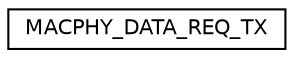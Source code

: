 digraph "Graphical Class Hierarchy"
{
 // LATEX_PDF_SIZE
  edge [fontname="Helvetica",fontsize="10",labelfontname="Helvetica",labelfontsize="10"];
  node [fontname="Helvetica",fontsize="10",shape=record];
  rankdir="LR";
  Node0 [label="MACPHY_DATA_REQ_TX",height=0.2,width=0.4,color="black", fillcolor="white", style="filled",URL="$structMACPHY__DATA__REQ__TX.html",tooltip="MACPHY-DATA-REQ_TX structure is used to transfer a new PDU to PHY corresponding to a particular trans..."];
}
